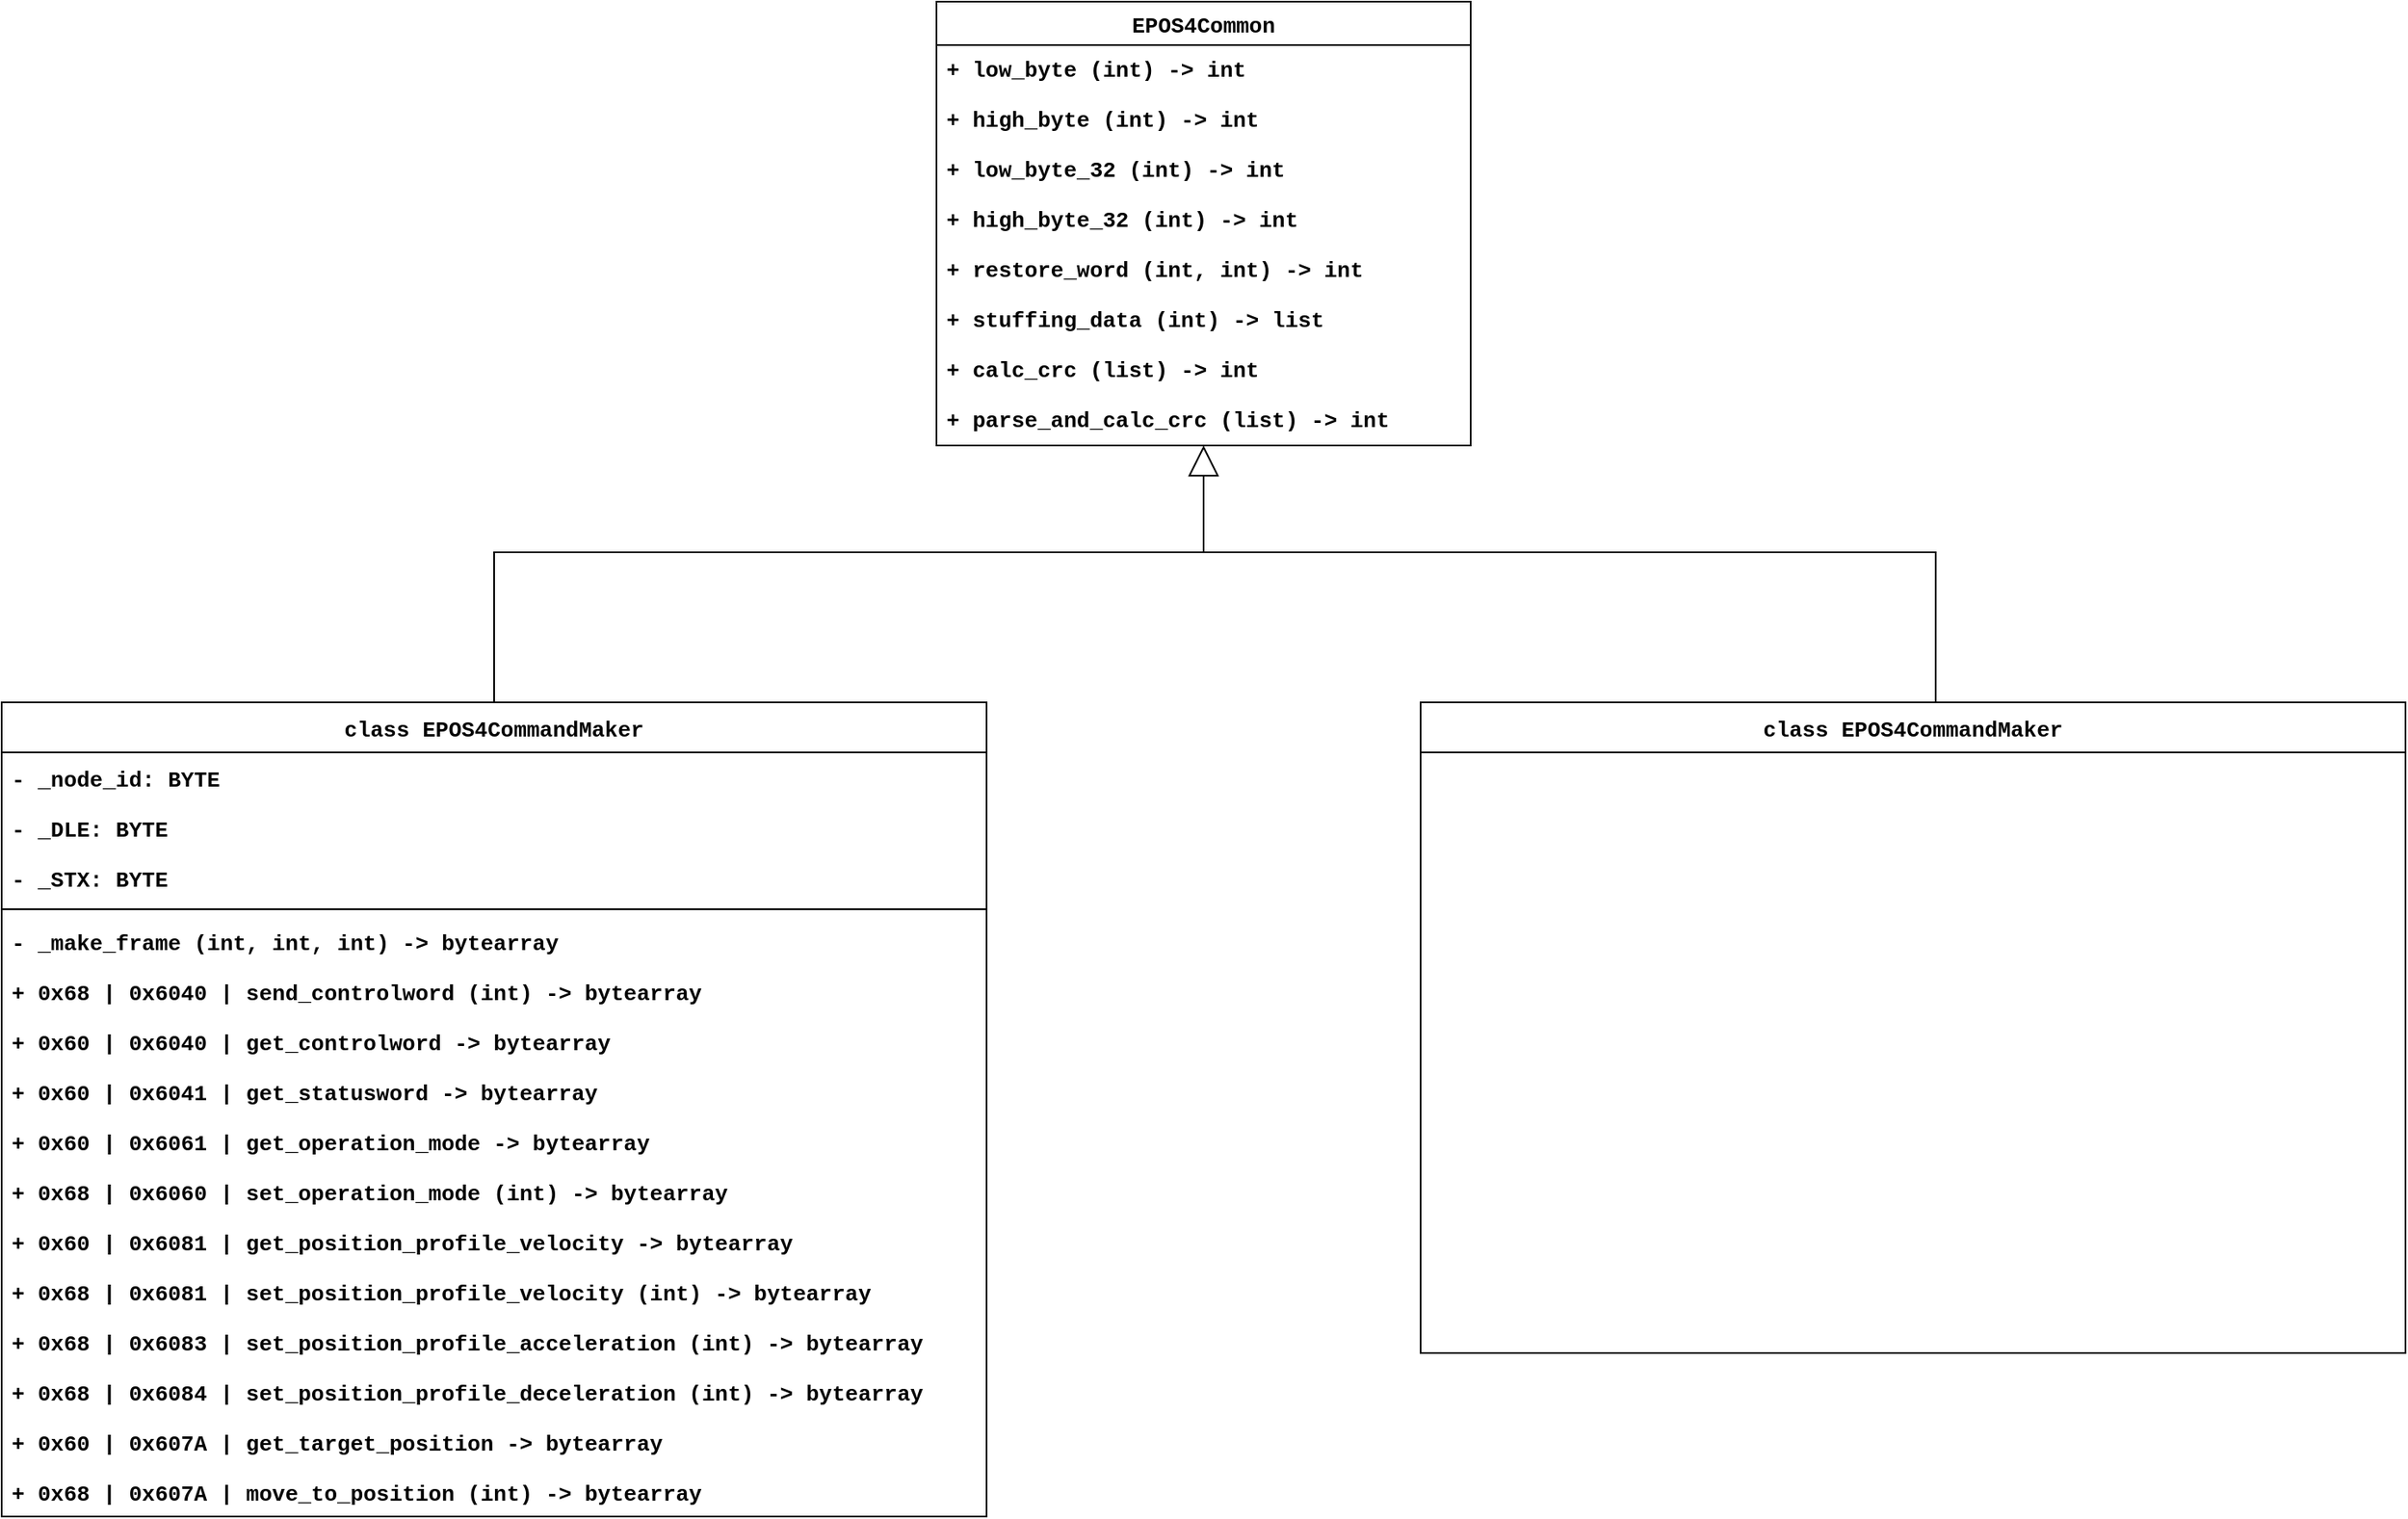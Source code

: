 <mxfile version="20.5.1" type="device"><diagram id="G5wHFUnflqMPnnz8pzba" name="Page-1"><mxGraphModel dx="1673" dy="1782" grid="1" gridSize="10" guides="1" tooltips="1" connect="1" arrows="1" fold="1" page="1" pageScale="1" pageWidth="1100" pageHeight="850" math="0" shadow="0"><root><mxCell id="0"/><mxCell id="1" parent="0"/><mxCell id="7sqBnqs1TTtT5wKOeqr8-26" style="edgeStyle=orthogonalEdgeStyle;rounded=0;orthogonalLoop=1;jettySize=auto;html=1;exitX=0.5;exitY=0;exitDx=0;exitDy=0;entryX=0.523;entryY=0.001;entryDx=0;entryDy=0;entryPerimeter=0;fontFamily=Courier New;fontSize=13;endArrow=none;endFill=0;" edge="1" parent="1" source="tE-XHORy9taAHnEDBeKD-1" target="7sqBnqs1TTtT5wKOeqr8-12"><mxGeometry relative="1" as="geometry"><Array as="points"><mxPoint x="335" y="-490"/><mxPoint x="1199" y="-490"/></Array></mxGeometry></mxCell><mxCell id="tE-XHORy9taAHnEDBeKD-1" value="class EPOS4CommandMaker" style="swimlane;fontStyle=1;childLayout=stackLayout;horizontal=1;startSize=30;horizontalStack=0;resizeParent=1;resizeParentMax=0;resizeLast=0;collapsible=1;marginBottom=0;fontFamily=Courier New;fontSize=13;" parent="1" vertex="1"><mxGeometry x="40" y="-400" width="590" height="488" as="geometry"/></mxCell><mxCell id="7sqBnqs1TTtT5wKOeqr8-27" value="- _node_id: BYTE " style="text;strokeColor=none;fillColor=none;align=left;verticalAlign=middle;spacingLeft=4;spacingRight=4;overflow=hidden;points=[[0,0.5],[1,0.5]];portConstraint=eastwest;rotatable=0;fontFamily=Courier New;fontStyle=1;fontSize=13;" vertex="1" parent="tE-XHORy9taAHnEDBeKD-1"><mxGeometry y="30" width="590" height="30" as="geometry"/></mxCell><mxCell id="7sqBnqs1TTtT5wKOeqr8-32" value="- _DLE: BYTE " style="text;strokeColor=none;fillColor=none;align=left;verticalAlign=middle;spacingLeft=4;spacingRight=4;overflow=hidden;points=[[0,0.5],[1,0.5]];portConstraint=eastwest;rotatable=0;fontFamily=Courier New;fontStyle=1;fontSize=13;" vertex="1" parent="tE-XHORy9taAHnEDBeKD-1"><mxGeometry y="60" width="590" height="30" as="geometry"/></mxCell><mxCell id="7sqBnqs1TTtT5wKOeqr8-31" value="- _STX: BYTE " style="text;strokeColor=none;fillColor=none;align=left;verticalAlign=middle;spacingLeft=4;spacingRight=4;overflow=hidden;points=[[0,0.5],[1,0.5]];portConstraint=eastwest;rotatable=0;fontFamily=Courier New;fontStyle=1;fontSize=13;" vertex="1" parent="tE-XHORy9taAHnEDBeKD-1"><mxGeometry y="90" width="590" height="30" as="geometry"/></mxCell><mxCell id="7sqBnqs1TTtT5wKOeqr8-30" value="" style="line;strokeWidth=1;fillColor=none;align=left;verticalAlign=middle;spacingTop=-1;spacingLeft=3;spacingRight=3;rotatable=0;labelPosition=right;points=[];portConstraint=eastwest;strokeColor=inherit;fontFamily=Courier New;fontSize=13;" vertex="1" parent="tE-XHORy9taAHnEDBeKD-1"><mxGeometry y="120" width="590" height="8" as="geometry"/></mxCell><mxCell id="tE-XHORy9taAHnEDBeKD-2" value="- _make_frame (int, int, int) -&gt; bytearray" style="text;strokeColor=none;fillColor=none;align=left;verticalAlign=middle;spacingLeft=4;spacingRight=4;overflow=hidden;points=[[0,0.5],[1,0.5]];portConstraint=eastwest;rotatable=0;fontFamily=Courier New;fontStyle=1;fontSize=13;" parent="tE-XHORy9taAHnEDBeKD-1" vertex="1"><mxGeometry y="128" width="590" height="30" as="geometry"/></mxCell><mxCell id="tE-XHORy9taAHnEDBeKD-5" value="+ 0x68 | 0x6040 | send_controlword (int) -&gt; bytearray" style="text;strokeColor=none;fillColor=none;align=left;verticalAlign=middle;spacingLeft=4;spacingRight=4;overflow=hidden;points=[[0,0.5],[1,0.5]];portConstraint=eastwest;rotatable=0;fontFamily=Courier New;fontStyle=1;fontSize=13;" parent="tE-XHORy9taAHnEDBeKD-1" vertex="1"><mxGeometry y="158" width="590" height="30" as="geometry"/></mxCell><mxCell id="tE-XHORy9taAHnEDBeKD-7" value="+ 0x60 | 0x6040 | get_controlword -&gt; bytearray" style="text;strokeColor=none;fillColor=none;align=left;verticalAlign=middle;spacingLeft=4;spacingRight=4;overflow=hidden;points=[[0,0.5],[1,0.5]];portConstraint=eastwest;rotatable=0;fontFamily=Courier New;fontStyle=1;fontSize=13;" parent="tE-XHORy9taAHnEDBeKD-1" vertex="1"><mxGeometry y="188" width="590" height="30" as="geometry"/></mxCell><mxCell id="tE-XHORy9taAHnEDBeKD-6" value="+ 0x60 | 0x6041 | get_statusword -&gt; bytearray" style="text;strokeColor=none;fillColor=none;align=left;verticalAlign=middle;spacingLeft=4;spacingRight=4;overflow=hidden;points=[[0,0.5],[1,0.5]];portConstraint=eastwest;rotatable=0;fontFamily=Courier New;fontStyle=1;fontSize=13;" parent="tE-XHORy9taAHnEDBeKD-1" vertex="1"><mxGeometry y="218" width="590" height="30" as="geometry"/></mxCell><mxCell id="tE-XHORy9taAHnEDBeKD-8" value="+ 0x60 | 0x6061 | get_operation_mode -&gt; bytearray" style="text;strokeColor=none;fillColor=none;align=left;verticalAlign=middle;spacingLeft=4;spacingRight=4;overflow=hidden;points=[[0,0.5],[1,0.5]];portConstraint=eastwest;rotatable=0;fontFamily=Courier New;fontStyle=1;fontSize=13;" parent="tE-XHORy9taAHnEDBeKD-1" vertex="1"><mxGeometry y="248" width="590" height="30" as="geometry"/></mxCell><mxCell id="tE-XHORy9taAHnEDBeKD-9" value="+ 0x68 | 0x6060 | set_operation_mode (int) -&gt; bytearray" style="text;strokeColor=none;fillColor=none;align=left;verticalAlign=middle;spacingLeft=4;spacingRight=4;overflow=hidden;points=[[0,0.5],[1,0.5]];portConstraint=eastwest;rotatable=0;fontFamily=Courier New;fontStyle=1;fontSize=13;" parent="tE-XHORy9taAHnEDBeKD-1" vertex="1"><mxGeometry y="278" width="590" height="30" as="geometry"/></mxCell><mxCell id="tE-XHORy9taAHnEDBeKD-10" value="+ 0x60 | 0x6081 | get_position_profile_velocity -&gt; bytearray" style="text;strokeColor=none;fillColor=none;align=left;verticalAlign=middle;spacingLeft=4;spacingRight=4;overflow=hidden;points=[[0,0.5],[1,0.5]];portConstraint=eastwest;rotatable=0;fontFamily=Courier New;fontStyle=1;fontSize=13;" parent="tE-XHORy9taAHnEDBeKD-1" vertex="1"><mxGeometry y="308" width="590" height="30" as="geometry"/></mxCell><mxCell id="tE-XHORy9taAHnEDBeKD-12" value="+ 0x68 | 0x6081 | set_position_profile_velocity (int) -&gt; bytearray" style="text;strokeColor=none;fillColor=none;align=left;verticalAlign=middle;spacingLeft=4;spacingRight=4;overflow=hidden;points=[[0,0.5],[1,0.5]];portConstraint=eastwest;rotatable=0;fontFamily=Courier New;fontStyle=1;fontSize=13;" parent="tE-XHORy9taAHnEDBeKD-1" vertex="1"><mxGeometry y="338" width="590" height="30" as="geometry"/></mxCell><mxCell id="tE-XHORy9taAHnEDBeKD-13" value="+ 0x68 | 0x6083 | set_position_profile_acceleration (int) -&gt; bytearray" style="text;strokeColor=none;fillColor=none;align=left;verticalAlign=middle;spacingLeft=4;spacingRight=4;overflow=hidden;points=[[0,0.5],[1,0.5]];portConstraint=eastwest;rotatable=0;fontFamily=Courier New;fontStyle=1;fontSize=13;" parent="tE-XHORy9taAHnEDBeKD-1" vertex="1"><mxGeometry y="368" width="590" height="30" as="geometry"/></mxCell><mxCell id="tE-XHORy9taAHnEDBeKD-37" value="+ 0x68 | 0x6084 | set_position_profile_deceleration (int) -&gt; bytearray" style="text;strokeColor=none;fillColor=none;align=left;verticalAlign=middle;spacingLeft=4;spacingRight=4;overflow=hidden;points=[[0,0.5],[1,0.5]];portConstraint=eastwest;rotatable=0;fontFamily=Courier New;fontStyle=1;fontSize=13;" parent="tE-XHORy9taAHnEDBeKD-1" vertex="1"><mxGeometry y="398" width="590" height="30" as="geometry"/></mxCell><mxCell id="tE-XHORy9taAHnEDBeKD-14" value="+ 0x60 | 0x607A | get_target_position -&gt; bytearray" style="text;strokeColor=none;fillColor=none;align=left;verticalAlign=middle;spacingLeft=4;spacingRight=4;overflow=hidden;points=[[0,0.5],[1,0.5]];portConstraint=eastwest;rotatable=0;fontFamily=Courier New;fontStyle=1;fontSize=13;" parent="tE-XHORy9taAHnEDBeKD-1" vertex="1"><mxGeometry y="428" width="590" height="30" as="geometry"/></mxCell><mxCell id="tE-XHORy9taAHnEDBeKD-38" value="+ 0x68 | 0x607A | move_to_position (int) -&gt; bytearray" style="text;strokeColor=none;fillColor=none;align=left;verticalAlign=middle;spacingLeft=4;spacingRight=4;overflow=hidden;points=[[0,0.5],[1,0.5]];portConstraint=eastwest;rotatable=0;fontFamily=Courier New;fontStyle=1;fontSize=13;" parent="tE-XHORy9taAHnEDBeKD-1" vertex="1"><mxGeometry y="458" width="590" height="30" as="geometry"/></mxCell><mxCell id="7sqBnqs1TTtT5wKOeqr8-1" value="EPOS4Common" style="swimlane;fontStyle=1;childLayout=stackLayout;horizontal=1;startSize=26;horizontalStack=0;resizeParent=1;resizeParentMax=0;resizeLast=0;collapsible=1;marginBottom=0;align=center;fontSize=13;fontFamily=Courier New;" vertex="1" parent="1"><mxGeometry x="600" y="-820" width="320" height="266" as="geometry"/></mxCell><mxCell id="7sqBnqs1TTtT5wKOeqr8-2" value="+ low_byte (int) -&gt; int" style="text;strokeColor=none;fillColor=none;spacingLeft=4;spacingRight=4;overflow=hidden;rotatable=0;points=[[0,0.5],[1,0.5]];portConstraint=eastwest;fontSize=13;fontFamily=Courier New;fontStyle=1" vertex="1" parent="7sqBnqs1TTtT5wKOeqr8-1"><mxGeometry y="26" width="320" height="30" as="geometry"/></mxCell><mxCell id="7sqBnqs1TTtT5wKOeqr8-3" value="+ high_byte (int) -&gt; int" style="text;strokeColor=none;fillColor=none;spacingLeft=4;spacingRight=4;overflow=hidden;rotatable=0;points=[[0,0.5],[1,0.5]];portConstraint=eastwest;fontSize=13;fontFamily=Courier New;fontStyle=1" vertex="1" parent="7sqBnqs1TTtT5wKOeqr8-1"><mxGeometry y="56" width="320" height="30" as="geometry"/></mxCell><mxCell id="7sqBnqs1TTtT5wKOeqr8-4" value="+ low_byte_32 (int) -&gt; int" style="text;strokeColor=none;fillColor=none;spacingLeft=4;spacingRight=4;overflow=hidden;rotatable=0;points=[[0,0.5],[1,0.5]];portConstraint=eastwest;fontSize=13;fontFamily=Courier New;fontStyle=1" vertex="1" parent="7sqBnqs1TTtT5wKOeqr8-1"><mxGeometry y="86" width="320" height="30" as="geometry"/></mxCell><mxCell id="7sqBnqs1TTtT5wKOeqr8-5" value="+ high_byte_32 (int) -&gt; int" style="text;strokeColor=none;fillColor=none;spacingLeft=4;spacingRight=4;overflow=hidden;rotatable=0;points=[[0,0.5],[1,0.5]];portConstraint=eastwest;fontSize=13;fontFamily=Courier New;fontStyle=1" vertex="1" parent="7sqBnqs1TTtT5wKOeqr8-1"><mxGeometry y="116" width="320" height="30" as="geometry"/></mxCell><mxCell id="7sqBnqs1TTtT5wKOeqr8-6" value="+ restore_word (int, int) -&gt; int" style="text;strokeColor=none;fillColor=none;spacingLeft=4;spacingRight=4;overflow=hidden;rotatable=0;points=[[0,0.5],[1,0.5]];portConstraint=eastwest;fontSize=13;fontFamily=Courier New;fontStyle=1" vertex="1" parent="7sqBnqs1TTtT5wKOeqr8-1"><mxGeometry y="146" width="320" height="30" as="geometry"/></mxCell><mxCell id="7sqBnqs1TTtT5wKOeqr8-7" value="+ stuffing_data (int) -&gt; list" style="text;strokeColor=none;fillColor=none;spacingLeft=4;spacingRight=4;overflow=hidden;rotatable=0;points=[[0,0.5],[1,0.5]];portConstraint=eastwest;fontSize=13;fontFamily=Courier New;fontStyle=1" vertex="1" parent="7sqBnqs1TTtT5wKOeqr8-1"><mxGeometry y="176" width="320" height="30" as="geometry"/></mxCell><mxCell id="7sqBnqs1TTtT5wKOeqr8-8" value="+ calc_crc (list) -&gt; int" style="text;strokeColor=none;fillColor=none;spacingLeft=4;spacingRight=4;overflow=hidden;rotatable=0;points=[[0,0.5],[1,0.5]];portConstraint=eastwest;fontSize=13;fontFamily=Courier New;fontStyle=1" vertex="1" parent="7sqBnqs1TTtT5wKOeqr8-1"><mxGeometry y="206" width="320" height="30" as="geometry"/></mxCell><mxCell id="7sqBnqs1TTtT5wKOeqr8-9" value="+ parse_and_calc_crc (list) -&gt; int" style="text;strokeColor=none;fillColor=none;spacingLeft=4;spacingRight=4;overflow=hidden;rotatable=0;points=[[0,0.5],[1,0.5]];portConstraint=eastwest;fontSize=13;fontFamily=Courier New;fontStyle=1" vertex="1" parent="7sqBnqs1TTtT5wKOeqr8-1"><mxGeometry y="236" width="320" height="30" as="geometry"/></mxCell><mxCell id="7sqBnqs1TTtT5wKOeqr8-12" value="class EPOS4CommandMaker" style="swimlane;fontStyle=1;childLayout=stackLayout;horizontal=1;startSize=30;horizontalStack=0;resizeParent=1;resizeParentMax=0;resizeLast=0;collapsible=1;marginBottom=0;fontFamily=Courier New;fontSize=13;" vertex="1" parent="1"><mxGeometry x="890" y="-400" width="590" height="390" as="geometry"/></mxCell><mxCell id="7sqBnqs1TTtT5wKOeqr8-25" value="" style="endArrow=block;endSize=16;endFill=0;html=1;rounded=0;fontFamily=Courier New;fontSize=13;" edge="1" parent="1" target="7sqBnqs1TTtT5wKOeqr8-9"><mxGeometry width="160" relative="1" as="geometry"><mxPoint x="760" y="-490" as="sourcePoint"/><mxPoint x="860" y="-350" as="targetPoint"/></mxGeometry></mxCell></root></mxGraphModel></diagram></mxfile>